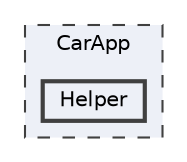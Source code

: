 digraph "CarApp/Helper"
{
 // LATEX_PDF_SIZE
  bgcolor="transparent";
  edge [fontname=Helvetica,fontsize=10,labelfontname=Helvetica,labelfontsize=10];
  node [fontname=Helvetica,fontsize=10,shape=box,height=0.2,width=0.4];
  compound=true
  subgraph clusterdir_181e3953aba2c57c23f86a073dbf5279 {
    graph [ bgcolor="#edf0f7", pencolor="grey25", label="CarApp", fontname=Helvetica,fontsize=10 style="filled,dashed", URL="dir_181e3953aba2c57c23f86a073dbf5279.html",tooltip=""]
  dir_1dd9694abbd32120b02f46e38808d90d [label="Helper", fillcolor="#edf0f7", color="grey25", style="filled,bold", URL="dir_1dd9694abbd32120b02f46e38808d90d.html",tooltip=""];
  }
}
